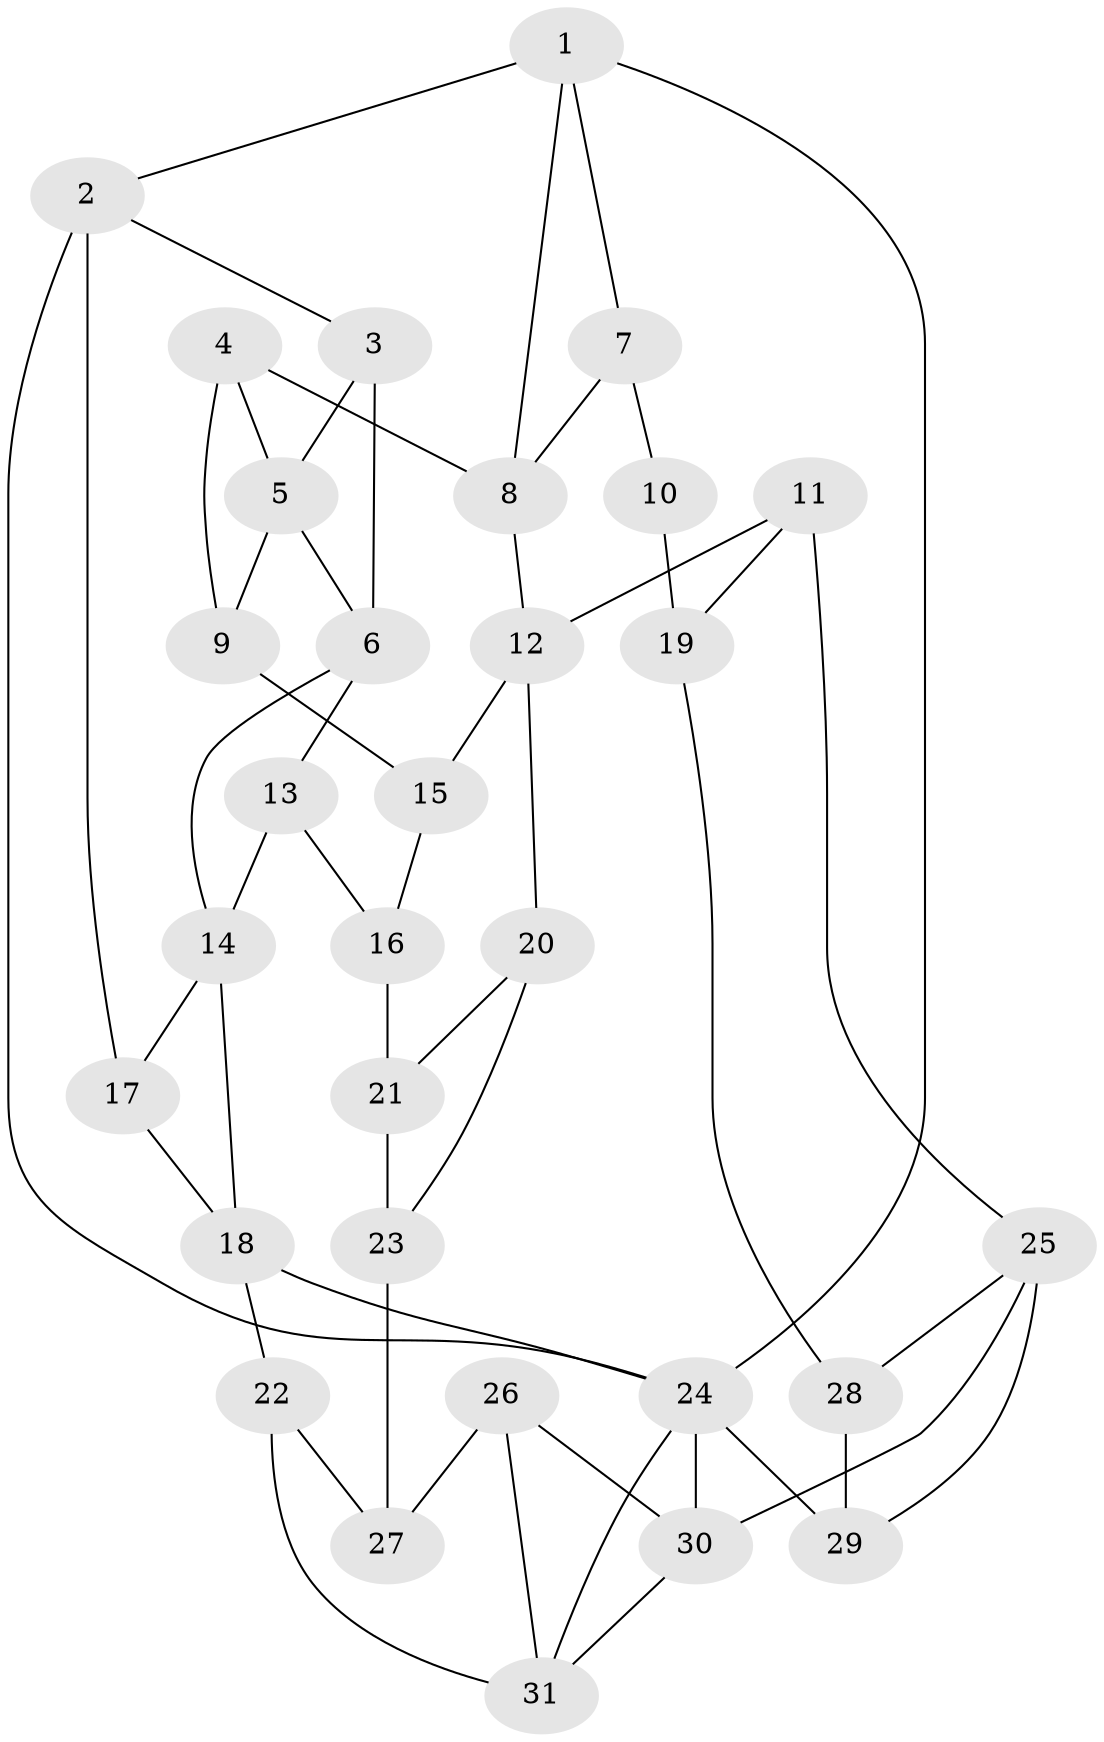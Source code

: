 // original degree distribution, {3: 0.04838709677419355, 5: 0.46774193548387094, 4: 0.24193548387096775, 6: 0.24193548387096775}
// Generated by graph-tools (version 1.1) at 2025/38/03/04/25 23:38:24]
// undirected, 31 vertices, 53 edges
graph export_dot {
  node [color=gray90,style=filled];
  1;
  2;
  3;
  4;
  5;
  6;
  7;
  8;
  9;
  10;
  11;
  12;
  13;
  14;
  15;
  16;
  17;
  18;
  19;
  20;
  21;
  22;
  23;
  24;
  25;
  26;
  27;
  28;
  29;
  30;
  31;
  1 -- 2 [weight=1.0];
  1 -- 7 [weight=1.0];
  1 -- 8 [weight=1.0];
  1 -- 24 [weight=1.0];
  2 -- 3 [weight=1.0];
  2 -- 17 [weight=2.0];
  2 -- 24 [weight=1.0];
  3 -- 5 [weight=1.0];
  3 -- 6 [weight=1.0];
  4 -- 5 [weight=1.0];
  4 -- 8 [weight=1.0];
  4 -- 9 [weight=1.0];
  5 -- 6 [weight=1.0];
  5 -- 9 [weight=1.0];
  6 -- 13 [weight=1.0];
  6 -- 14 [weight=1.0];
  7 -- 8 [weight=1.0];
  7 -- 10 [weight=1.0];
  8 -- 12 [weight=1.0];
  9 -- 15 [weight=2.0];
  10 -- 19 [weight=2.0];
  11 -- 12 [weight=1.0];
  11 -- 19 [weight=1.0];
  11 -- 25 [weight=1.0];
  12 -- 15 [weight=1.0];
  12 -- 20 [weight=1.0];
  13 -- 14 [weight=1.0];
  13 -- 16 [weight=1.0];
  14 -- 17 [weight=1.0];
  14 -- 18 [weight=1.0];
  15 -- 16 [weight=1.0];
  16 -- 21 [weight=2.0];
  17 -- 18 [weight=1.0];
  18 -- 22 [weight=1.0];
  18 -- 24 [weight=1.0];
  19 -- 28 [weight=1.0];
  20 -- 21 [weight=1.0];
  20 -- 23 [weight=1.0];
  21 -- 23 [weight=1.0];
  22 -- 27 [weight=1.0];
  22 -- 31 [weight=1.0];
  23 -- 27 [weight=2.0];
  24 -- 29 [weight=1.0];
  24 -- 30 [weight=1.0];
  24 -- 31 [weight=1.0];
  25 -- 28 [weight=1.0];
  25 -- 29 [weight=1.0];
  25 -- 30 [weight=1.0];
  26 -- 27 [weight=1.0];
  26 -- 30 [weight=1.0];
  26 -- 31 [weight=1.0];
  28 -- 29 [weight=2.0];
  30 -- 31 [weight=1.0];
}
